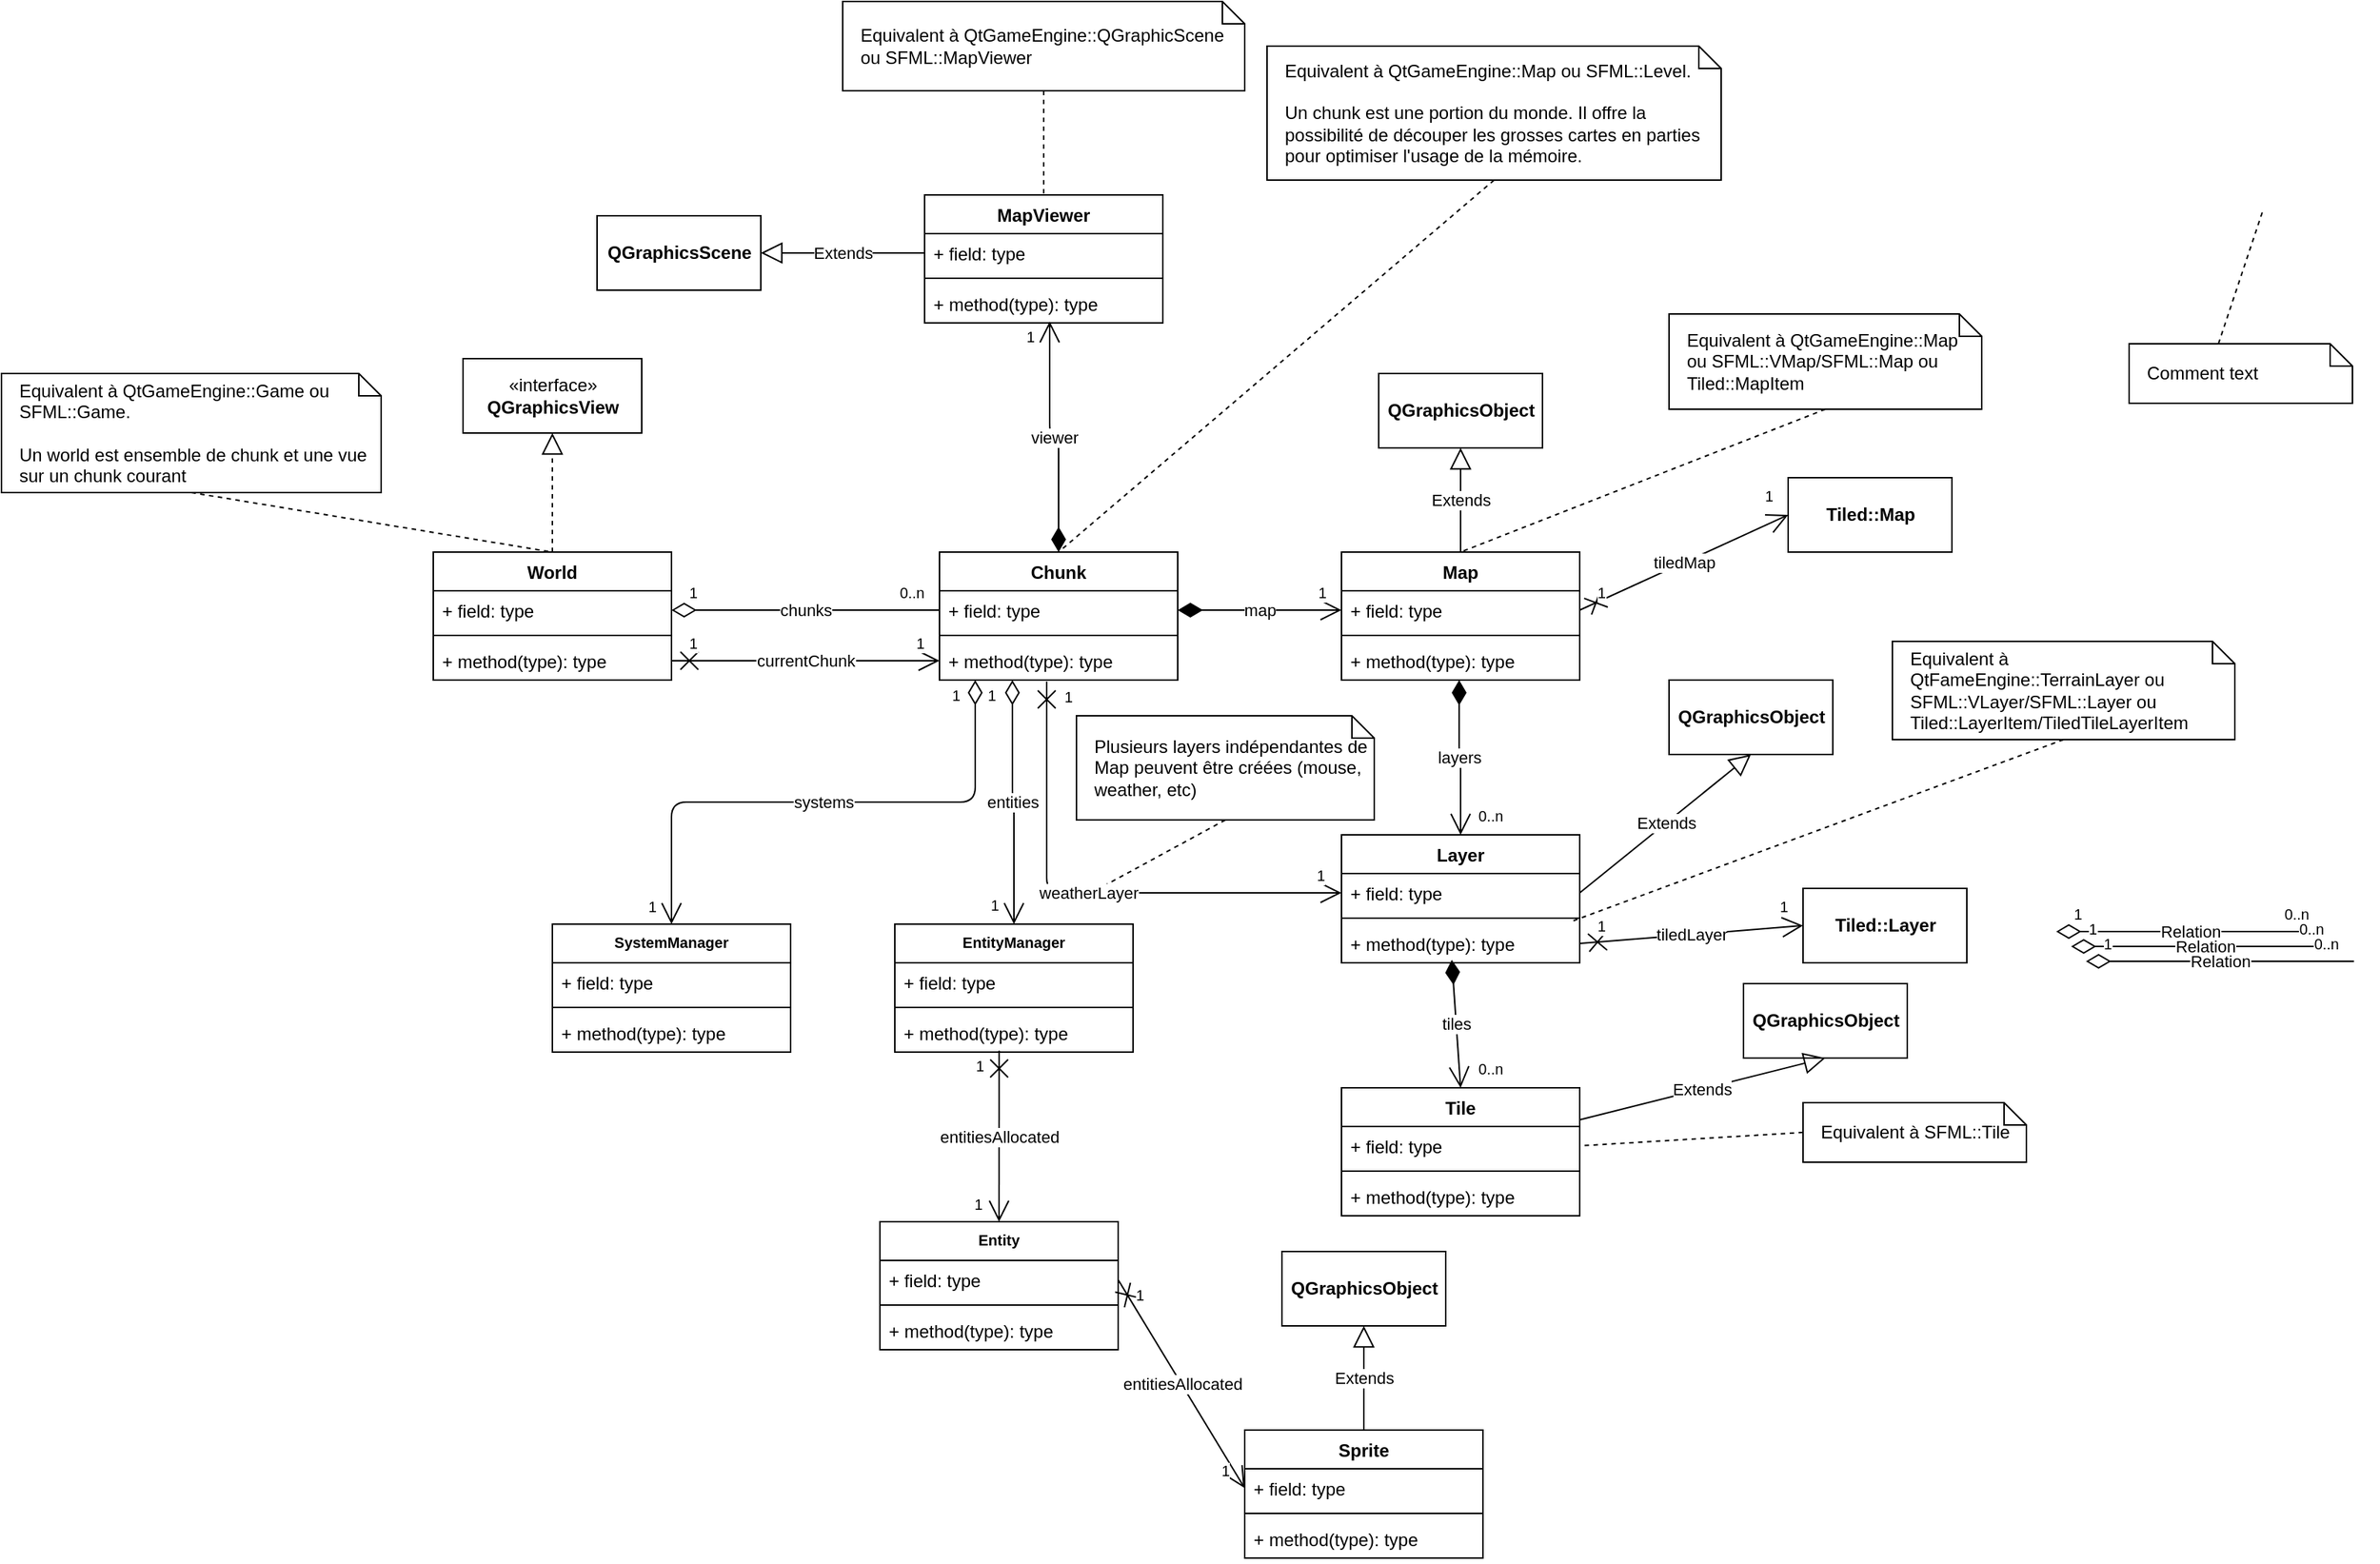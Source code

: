 <mxfile version="13.1.14" type="github">
  <diagram id="xiOiq24JkSzProiSVCCY" name="Page-1">
    <mxGraphModel dx="2591" dy="2415" grid="1" gridSize="10" guides="1" tooltips="1" connect="1" arrows="1" fold="1" page="1" pageScale="1" pageWidth="1169" pageHeight="1654" math="0" shadow="0">
      <root>
        <mxCell id="0" />
        <mxCell id="1" parent="0" />
        <mxCell id="bohhxA9WNWS1U3EAJLv6-5" value="Map" style="swimlane;fontStyle=1;align=center;verticalAlign=top;childLayout=stackLayout;horizontal=1;startSize=26;horizontalStack=0;resizeParent=1;resizeParentMax=0;resizeLast=0;collapsible=1;marginBottom=0;" parent="1" vertex="1">
          <mxGeometry x="640" y="140" width="160" height="86" as="geometry" />
        </mxCell>
        <mxCell id="bohhxA9WNWS1U3EAJLv6-6" value="+ field: type" style="text;strokeColor=none;fillColor=none;align=left;verticalAlign=top;spacingLeft=4;spacingRight=4;overflow=hidden;rotatable=0;points=[[0,0.5],[1,0.5]];portConstraint=eastwest;" parent="bohhxA9WNWS1U3EAJLv6-5" vertex="1">
          <mxGeometry y="26" width="160" height="26" as="geometry" />
        </mxCell>
        <mxCell id="bohhxA9WNWS1U3EAJLv6-7" value="" style="line;strokeWidth=1;fillColor=none;align=left;verticalAlign=middle;spacingTop=-1;spacingLeft=3;spacingRight=3;rotatable=0;labelPosition=right;points=[];portConstraint=eastwest;" parent="bohhxA9WNWS1U3EAJLv6-5" vertex="1">
          <mxGeometry y="52" width="160" height="8" as="geometry" />
        </mxCell>
        <mxCell id="bohhxA9WNWS1U3EAJLv6-8" value="+ method(type): type" style="text;strokeColor=none;fillColor=none;align=left;verticalAlign=top;spacingLeft=4;spacingRight=4;overflow=hidden;rotatable=0;points=[[0,0.5],[1,0.5]];portConstraint=eastwest;" parent="bohhxA9WNWS1U3EAJLv6-5" vertex="1">
          <mxGeometry y="60" width="160" height="26" as="geometry" />
        </mxCell>
        <mxCell id="bohhxA9WNWS1U3EAJLv6-9" value="Layer" style="swimlane;fontStyle=1;align=center;verticalAlign=top;childLayout=stackLayout;horizontal=1;startSize=26;horizontalStack=0;resizeParent=1;resizeParentMax=0;resizeLast=0;collapsible=1;marginBottom=0;" parent="1" vertex="1">
          <mxGeometry x="640" y="330" width="160" height="86" as="geometry" />
        </mxCell>
        <mxCell id="bohhxA9WNWS1U3EAJLv6-10" value="+ field: type" style="text;strokeColor=none;fillColor=none;align=left;verticalAlign=top;spacingLeft=4;spacingRight=4;overflow=hidden;rotatable=0;points=[[0,0.5],[1,0.5]];portConstraint=eastwest;" parent="bohhxA9WNWS1U3EAJLv6-9" vertex="1">
          <mxGeometry y="26" width="160" height="26" as="geometry" />
        </mxCell>
        <mxCell id="bohhxA9WNWS1U3EAJLv6-11" value="" style="line;strokeWidth=1;fillColor=none;align=left;verticalAlign=middle;spacingTop=-1;spacingLeft=3;spacingRight=3;rotatable=0;labelPosition=right;points=[];portConstraint=eastwest;" parent="bohhxA9WNWS1U3EAJLv6-9" vertex="1">
          <mxGeometry y="52" width="160" height="8" as="geometry" />
        </mxCell>
        <mxCell id="bohhxA9WNWS1U3EAJLv6-12" value="+ method(type): type" style="text;strokeColor=none;fillColor=none;align=left;verticalAlign=top;spacingLeft=4;spacingRight=4;overflow=hidden;rotatable=0;points=[[0,0.5],[1,0.5]];portConstraint=eastwest;" parent="bohhxA9WNWS1U3EAJLv6-9" vertex="1">
          <mxGeometry y="60" width="160" height="26" as="geometry" />
        </mxCell>
        <mxCell id="bxOdq--mQ42lOuyjaQym-1" value="Equivalent à QtGameEngine::Game ou SFML::Game.&lt;br&gt;&lt;br&gt;Un world est ensemble de chunk et une vue sur un chunk courant" style="shape=note;size=15;align=left;spacingLeft=10;html=1;whiteSpace=wrap;" vertex="1" parent="1">
          <mxGeometry x="-260" y="20" width="255" height="80" as="geometry" />
        </mxCell>
        <mxCell id="bxOdq--mQ42lOuyjaQym-2" value="" style="edgeStyle=none;endArrow=none;exitX=0.5;exitY=1;dashed=1;html=1;exitDx=0;exitDy=0;exitPerimeter=0;entryX=0.5;entryY=0;entryDx=0;entryDy=0;" edge="1" source="bxOdq--mQ42lOuyjaQym-1" parent="1" target="bohhxA9WNWS1U3EAJLv6-1">
          <mxGeometry x="1" relative="1" as="geometry">
            <mxPoint x="700" y="520" as="targetPoint" />
          </mxGeometry>
        </mxCell>
        <mxCell id="bxOdq--mQ42lOuyjaQym-4" value="Comment text" style="shape=note;size=15;align=left;spacingLeft=10;html=1;whiteSpace=wrap;" vertex="1" parent="1">
          <mxGeometry x="1169" width="150" height="40" as="geometry" />
        </mxCell>
        <mxCell id="bxOdq--mQ42lOuyjaQym-5" value="" style="edgeStyle=none;endArrow=none;exitX=0.4;exitY=0;dashed=1;html=1;" edge="1" parent="1" source="bxOdq--mQ42lOuyjaQym-4">
          <mxGeometry x="1" relative="1" as="geometry">
            <mxPoint x="1259" y="-90" as="targetPoint" />
          </mxGeometry>
        </mxCell>
        <mxCell id="bxOdq--mQ42lOuyjaQym-6" value="Equivalent à QtGameEngine::QGraphicScene ou SFML::MapViewer" style="shape=note;size=15;align=left;spacingLeft=10;html=1;whiteSpace=wrap;" vertex="1" parent="1">
          <mxGeometry x="305" y="-230" width="270" height="60" as="geometry" />
        </mxCell>
        <mxCell id="bxOdq--mQ42lOuyjaQym-7" value="" style="edgeStyle=none;endArrow=none;exitX=0.5;exitY=1;dashed=1;html=1;entryX=0.5;entryY=0;entryDx=0;entryDy=0;exitDx=0;exitDy=0;exitPerimeter=0;" edge="1" parent="1" source="bxOdq--mQ42lOuyjaQym-6" target="bxOdq--mQ42lOuyjaQym-83">
          <mxGeometry x="1" relative="1" as="geometry">
            <mxPoint x="1070" y="30" as="targetPoint" />
          </mxGeometry>
        </mxCell>
        <mxCell id="bxOdq--mQ42lOuyjaQym-8" value="Plusieurs layers indépendantes de Map peuvent être créées (mouse, weather, etc)" style="shape=note;size=15;align=left;spacingLeft=10;html=1;whiteSpace=wrap;" vertex="1" parent="1">
          <mxGeometry x="462" y="250" width="200" height="70" as="geometry" />
        </mxCell>
        <mxCell id="bxOdq--mQ42lOuyjaQym-9" value="" style="edgeStyle=none;endArrow=none;exitX=0.5;exitY=1;dashed=1;html=1;exitDx=0;exitDy=0;exitPerimeter=0;" edge="1" parent="1" source="bxOdq--mQ42lOuyjaQym-8">
          <mxGeometry x="1" relative="1" as="geometry">
            <mxPoint x="470" y="370" as="targetPoint" />
          </mxGeometry>
        </mxCell>
        <mxCell id="bxOdq--mQ42lOuyjaQym-10" value="Equivalent à QtGameEngine::Map ou SFML::Level.&lt;br&gt;&lt;br&gt;Un chunk est une portion du monde. Il offre la possibilité de découper les grosses cartes en parties pour optimiser l&#39;usage de la mémoire." style="shape=note;size=15;align=left;spacingLeft=10;html=1;whiteSpace=wrap;" vertex="1" parent="1">
          <mxGeometry x="590" y="-200" width="305" height="90" as="geometry" />
        </mxCell>
        <mxCell id="bxOdq--mQ42lOuyjaQym-11" value="" style="edgeStyle=none;endArrow=none;exitX=0.5;exitY=1;dashed=1;html=1;exitDx=0;exitDy=0;exitPerimeter=0;entryX=0.5;entryY=0;entryDx=0;entryDy=0;" edge="1" parent="1" source="bxOdq--mQ42lOuyjaQym-10" target="bxOdq--mQ42lOuyjaQym-24">
          <mxGeometry x="1" relative="1" as="geometry">
            <mxPoint x="560" y="-40" as="targetPoint" />
          </mxGeometry>
        </mxCell>
        <mxCell id="bxOdq--mQ42lOuyjaQym-21" value="chunks" style="endArrow=none;html=1;endSize=0;startArrow=diamondThin;startSize=14;startFill=0;endFill=0;exitX=1;exitY=0.5;exitDx=0;exitDy=0;align=center;targetPerimeterSpacing=0;entryX=0;entryY=0.5;entryDx=0;entryDy=0;sourcePerimeterSpacing=0;" edge="1" parent="1" source="bohhxA9WNWS1U3EAJLv6-2" target="bxOdq--mQ42lOuyjaQym-25">
          <mxGeometry relative="1" as="geometry">
            <mxPoint x="1010" y="306" as="sourcePoint" />
            <mxPoint x="300" y="60" as="targetPoint" />
          </mxGeometry>
        </mxCell>
        <mxCell id="bxOdq--mQ42lOuyjaQym-22" value="1" style="resizable=0;align=left;verticalAlign=bottom;labelBackgroundColor=#ffffff;fontSize=10;spacing=0;spacingLeft=12;spacingBottom=6;spacingRight=12;html=1;" connectable="0" vertex="1" parent="bxOdq--mQ42lOuyjaQym-21">
          <mxGeometry x="-1" relative="1" as="geometry" />
        </mxCell>
        <mxCell id="bxOdq--mQ42lOuyjaQym-23" value="0..n" style="resizable=0;html=1;align=right;verticalAlign=bottom;labelBackgroundColor=#ffffff;fontSize=10;spacing=0;spacingLeft=12;spacingRight=12;spacingTop=0;spacingBottom=6;" connectable="0" vertex="1" parent="bxOdq--mQ42lOuyjaQym-21">
          <mxGeometry x="1" relative="1" as="geometry" />
        </mxCell>
        <mxCell id="bohhxA9WNWS1U3EAJLv6-1" value="World" style="swimlane;fontStyle=1;align=center;verticalAlign=top;childLayout=stackLayout;horizontal=1;startSize=26;horizontalStack=0;resizeParent=1;resizeParentMax=0;resizeLast=0;collapsible=1;marginBottom=0;" parent="1" vertex="1">
          <mxGeometry x="30" y="140" width="160" height="86" as="geometry" />
        </mxCell>
        <mxCell id="bohhxA9WNWS1U3EAJLv6-2" value="+ field: type" style="text;strokeColor=none;fillColor=none;align=left;verticalAlign=top;spacingLeft=4;spacingRight=4;overflow=hidden;rotatable=0;points=[[0,0.5],[1,0.5]];portConstraint=eastwest;" parent="bohhxA9WNWS1U3EAJLv6-1" vertex="1">
          <mxGeometry y="26" width="160" height="26" as="geometry" />
        </mxCell>
        <mxCell id="bohhxA9WNWS1U3EAJLv6-3" value="" style="line;strokeWidth=1;fillColor=none;align=left;verticalAlign=middle;spacingTop=-1;spacingLeft=3;spacingRight=3;rotatable=0;labelPosition=right;points=[];portConstraint=eastwest;" parent="bohhxA9WNWS1U3EAJLv6-1" vertex="1">
          <mxGeometry y="52" width="160" height="8" as="geometry" />
        </mxCell>
        <mxCell id="bohhxA9WNWS1U3EAJLv6-4" value="+ method(type): type" style="text;strokeColor=none;fillColor=none;align=left;verticalAlign=top;spacingLeft=4;spacingRight=4;overflow=hidden;rotatable=0;points=[[0,0.5],[1,0.5]];portConstraint=eastwest;" parent="bohhxA9WNWS1U3EAJLv6-1" vertex="1">
          <mxGeometry y="60" width="160" height="26" as="geometry" />
        </mxCell>
        <mxCell id="bxOdq--mQ42lOuyjaQym-24" value="Chunk" style="swimlane;fontStyle=1;align=center;verticalAlign=top;childLayout=stackLayout;horizontal=1;startSize=26;horizontalStack=0;resizeParent=1;resizeParentMax=0;resizeLast=0;collapsible=1;marginBottom=0;" vertex="1" parent="1">
          <mxGeometry x="370" y="140" width="160" height="86" as="geometry" />
        </mxCell>
        <mxCell id="bxOdq--mQ42lOuyjaQym-25" value="+ field: type" style="text;strokeColor=none;fillColor=none;align=left;verticalAlign=top;spacingLeft=4;spacingRight=4;overflow=hidden;rotatable=0;points=[[0,0.5],[1,0.5]];portConstraint=eastwest;" vertex="1" parent="bxOdq--mQ42lOuyjaQym-24">
          <mxGeometry y="26" width="160" height="26" as="geometry" />
        </mxCell>
        <mxCell id="bxOdq--mQ42lOuyjaQym-26" value="" style="line;strokeWidth=1;fillColor=none;align=left;verticalAlign=middle;spacingTop=-1;spacingLeft=3;spacingRight=3;rotatable=0;labelPosition=right;points=[];portConstraint=eastwest;" vertex="1" parent="bxOdq--mQ42lOuyjaQym-24">
          <mxGeometry y="52" width="160" height="8" as="geometry" />
        </mxCell>
        <mxCell id="bxOdq--mQ42lOuyjaQym-27" value="+ method(type): type" style="text;strokeColor=none;fillColor=none;align=left;verticalAlign=top;spacingLeft=4;spacingRight=4;overflow=hidden;rotatable=0;points=[[0,0.5],[1,0.5]];portConstraint=eastwest;" vertex="1" parent="bxOdq--mQ42lOuyjaQym-24">
          <mxGeometry y="60" width="160" height="26" as="geometry" />
        </mxCell>
        <mxCell id="bxOdq--mQ42lOuyjaQym-38" value="viewer" style="endArrow=diamondThin;html=1;endSize=14;startArrow=open;startSize=12;startFill=0;edgeStyle=orthogonalEdgeStyle;endFill=1;align=center;targetPerimeterSpacing=0;entryX=0.5;entryY=0;entryDx=0;entryDy=0;sourcePerimeterSpacing=0;exitX=0.525;exitY=0.962;exitDx=0;exitDy=0;exitPerimeter=0;" edge="1" parent="1" source="bxOdq--mQ42lOuyjaQym-86" target="bxOdq--mQ42lOuyjaQym-24">
          <mxGeometry relative="1" as="geometry">
            <mxPoint x="300" y="80" as="sourcePoint" />
            <mxPoint x="360" y="100" as="targetPoint" />
          </mxGeometry>
        </mxCell>
        <mxCell id="bxOdq--mQ42lOuyjaQym-39" value="1" style="resizable=0;align=right;verticalAlign=top;labelBackgroundColor=#ffffff;fontSize=10;spacing=0;spacingLeft=12;spacingBottom=6;spacingRight=12;html=1;" connectable="0" vertex="1" parent="bxOdq--mQ42lOuyjaQym-38">
          <mxGeometry x="-1" relative="1" as="geometry" />
        </mxCell>
        <mxCell id="bxOdq--mQ42lOuyjaQym-41" value="weatherLayer" style="endArrow=open;html=1;endSize=12;startArrow=cross;startSize=10;startFill=0;edgeStyle=orthogonalEdgeStyle;endFill=0;exitX=0.45;exitY=1.038;exitDx=0;exitDy=0;align=center;targetPerimeterSpacing=0;sourcePerimeterSpacing=0;exitPerimeter=0;entryX=0;entryY=0.5;entryDx=0;entryDy=0;" edge="1" parent="1" source="bxOdq--mQ42lOuyjaQym-27" target="bohhxA9WNWS1U3EAJLv6-10">
          <mxGeometry relative="1" as="geometry">
            <mxPoint x="600" y="510" as="sourcePoint" />
            <mxPoint x="560" y="400" as="targetPoint" />
          </mxGeometry>
        </mxCell>
        <mxCell id="bxOdq--mQ42lOuyjaQym-42" value="1" style="resizable=0;align=left;verticalAlign=top;labelBackgroundColor=#ffffff;fontSize=10;spacing=0;spacingLeft=12;spacingBottom=6;spacingRight=12;html=1;" connectable="0" vertex="1" parent="bxOdq--mQ42lOuyjaQym-41">
          <mxGeometry x="-1" relative="1" as="geometry" />
        </mxCell>
        <mxCell id="bxOdq--mQ42lOuyjaQym-43" value="1" style="resizable=0;html=1;align=right;verticalAlign=bottom;labelBackgroundColor=#ffffff;fontSize=10;spacing=0;spacingLeft=12;spacingRight=12;spacingTop=0;spacingBottom=6;" connectable="0" vertex="1" parent="bxOdq--mQ42lOuyjaQym-41">
          <mxGeometry x="1" relative="1" as="geometry" />
        </mxCell>
        <mxCell id="bxOdq--mQ42lOuyjaQym-44" value="layers" style="endArrow=open;html=1;endSize=12;startArrow=diamondThin;startSize=14;startFill=1;edgeStyle=orthogonalEdgeStyle;endFill=0;exitX=0.494;exitY=1;exitDx=0;exitDy=0;align=center;targetPerimeterSpacing=0;sourcePerimeterSpacing=0;exitPerimeter=0;entryX=0.5;entryY=0;entryDx=0;entryDy=0;" edge="1" parent="1" source="bohhxA9WNWS1U3EAJLv6-8" target="bohhxA9WNWS1U3EAJLv6-9">
          <mxGeometry relative="1" as="geometry">
            <mxPoint x="920" y="432.5" as="sourcePoint" />
            <mxPoint x="760" y="290" as="targetPoint" />
          </mxGeometry>
        </mxCell>
        <mxCell id="bxOdq--mQ42lOuyjaQym-46" value="0..n" style="resizable=0;html=1;align=left;verticalAlign=bottom;labelBackgroundColor=#ffffff;fontSize=10;spacing=0;spacingLeft=12;spacingRight=12;spacingTop=0;spacingBottom=6;" connectable="0" vertex="1" parent="bxOdq--mQ42lOuyjaQym-44">
          <mxGeometry x="1" relative="1" as="geometry" />
        </mxCell>
        <mxCell id="bxOdq--mQ42lOuyjaQym-47" value="Relation" style="endArrow=none;html=1;endSize=0;startArrow=diamondThin;startSize=14;startFill=0;endFill=0;exitX=1;exitY=0.5;exitDx=0;exitDy=0;align=center;targetPerimeterSpacing=0;entryX=0;entryY=0.5;entryDx=0;entryDy=0;sourcePerimeterSpacing=0;" edge="1" parent="1">
          <mxGeometry relative="1" as="geometry">
            <mxPoint x="1120" y="395" as="sourcePoint" />
            <mxPoint x="1300" y="395" as="targetPoint" />
          </mxGeometry>
        </mxCell>
        <mxCell id="bxOdq--mQ42lOuyjaQym-48" value="1" style="resizable=0;align=left;verticalAlign=bottom;labelBackgroundColor=#ffffff;fontSize=10;spacing=0;spacingLeft=12;spacingBottom=6;spacingRight=12;html=1;" connectable="0" vertex="1" parent="bxOdq--mQ42lOuyjaQym-47">
          <mxGeometry x="-1" relative="1" as="geometry" />
        </mxCell>
        <mxCell id="bxOdq--mQ42lOuyjaQym-49" value="0..n" style="resizable=0;html=1;align=right;verticalAlign=bottom;labelBackgroundColor=#ffffff;fontSize=10;spacing=0;spacingLeft=12;spacingRight=12;spacingTop=0;spacingBottom=6;" connectable="0" vertex="1" parent="bxOdq--mQ42lOuyjaQym-47">
          <mxGeometry x="1" relative="1" as="geometry" />
        </mxCell>
        <mxCell id="bxOdq--mQ42lOuyjaQym-50" value="map" style="endArrow=open;html=1;endSize=12;startArrow=diamondThin;startSize=14;startFill=1;endFill=0;exitX=1;exitY=0.5;exitDx=0;exitDy=0;align=center;targetPerimeterSpacing=0;sourcePerimeterSpacing=0;entryX=0;entryY=0.5;entryDx=0;entryDy=0;" edge="1" parent="1" source="bxOdq--mQ42lOuyjaQym-25" target="bohhxA9WNWS1U3EAJLv6-6">
          <mxGeometry relative="1" as="geometry">
            <mxPoint x="965" y="420" as="sourcePoint" />
            <mxPoint x="600" y="150" as="targetPoint" />
          </mxGeometry>
        </mxCell>
        <mxCell id="bxOdq--mQ42lOuyjaQym-52" value="1" style="resizable=0;html=1;align=right;verticalAlign=bottom;labelBackgroundColor=#ffffff;fontSize=10;spacing=0;spacingLeft=12;spacingRight=12;spacingTop=0;spacingBottom=6;" connectable="0" vertex="1" parent="bxOdq--mQ42lOuyjaQym-50">
          <mxGeometry x="1" relative="1" as="geometry" />
        </mxCell>
        <mxCell id="bxOdq--mQ42lOuyjaQym-53" value="currentChunk" style="endArrow=open;html=1;endSize=12;startArrow=cross;startSize=10;startFill=0;endFill=0;exitX=1;exitY=0.5;exitDx=0;exitDy=0;align=center;targetPerimeterSpacing=0;entryX=0;entryY=0.5;entryDx=0;entryDy=0;sourcePerimeterSpacing=0;" edge="1" parent="1" source="bohhxA9WNWS1U3EAJLv6-4" target="bxOdq--mQ42lOuyjaQym-27">
          <mxGeometry relative="1" as="geometry">
            <mxPoint x="200" y="270" as="sourcePoint" />
            <mxPoint x="380" y="270" as="targetPoint" />
          </mxGeometry>
        </mxCell>
        <mxCell id="bxOdq--mQ42lOuyjaQym-54" value="1" style="resizable=0;align=left;verticalAlign=bottom;labelBackgroundColor=#ffffff;fontSize=10;spacing=0;spacingLeft=12;spacingBottom=6;spacingRight=12;html=1;" connectable="0" vertex="1" parent="bxOdq--mQ42lOuyjaQym-53">
          <mxGeometry x="-1" relative="1" as="geometry" />
        </mxCell>
        <mxCell id="bxOdq--mQ42lOuyjaQym-55" value="1" style="resizable=0;html=1;align=right;verticalAlign=bottom;labelBackgroundColor=#ffffff;fontSize=10;spacing=0;spacingLeft=12;spacingRight=12;spacingTop=0;spacingBottom=6;" connectable="0" vertex="1" parent="bxOdq--mQ42lOuyjaQym-53">
          <mxGeometry x="1" relative="1" as="geometry" />
        </mxCell>
        <mxCell id="bxOdq--mQ42lOuyjaQym-61" value="«interface»&lt;br&gt;&lt;b&gt;QGraphicsView&lt;/b&gt;" style="html=1;align=center;" vertex="1" parent="1">
          <mxGeometry x="50" y="10" width="120" height="50" as="geometry" />
        </mxCell>
        <mxCell id="bxOdq--mQ42lOuyjaQym-62" value="" style="endArrow=block;dashed=1;endFill=0;endSize=12;html=1;align=center;entryX=0.5;entryY=1;entryDx=0;entryDy=0;exitX=0.5;exitY=0;exitDx=0;exitDy=0;startSize=0;" edge="1" parent="1" source="bohhxA9WNWS1U3EAJLv6-1" target="bxOdq--mQ42lOuyjaQym-61">
          <mxGeometry width="160" relative="1" as="geometry">
            <mxPoint x="-120" y="280" as="sourcePoint" />
            <mxPoint x="40" y="280" as="targetPoint" />
          </mxGeometry>
        </mxCell>
        <mxCell id="bxOdq--mQ42lOuyjaQym-64" value="&lt;b&gt;QGraphicsScene&lt;/b&gt;" style="html=1;align=center;" vertex="1" parent="1">
          <mxGeometry x="140" y="-86" width="110" height="50" as="geometry" />
        </mxCell>
        <mxCell id="bxOdq--mQ42lOuyjaQym-69" value="entities" style="endArrow=open;html=1;endSize=12;startArrow=diamondThin;startSize=14;startFill=0;endFill=0;exitX=0.306;exitY=1;exitDx=0;exitDy=0;align=center;targetPerimeterSpacing=0;entryX=0.5;entryY=0;entryDx=0;entryDy=0;sourcePerimeterSpacing=0;exitPerimeter=0;edgeStyle=orthogonalEdgeStyle;" edge="1" parent="1" source="bxOdq--mQ42lOuyjaQym-27" target="bohhxA9WNWS1U3EAJLv6-45">
          <mxGeometry relative="1" as="geometry">
            <mxPoint x="980" y="358" as="sourcePoint" />
            <mxPoint x="1160" y="358" as="targetPoint" />
          </mxGeometry>
        </mxCell>
        <mxCell id="bxOdq--mQ42lOuyjaQym-70" value="1" style="resizable=0;align=right;verticalAlign=top;labelBackgroundColor=#ffffff;fontSize=10;spacing=0;spacingLeft=12;spacingBottom=6;spacingRight=12;html=1;" connectable="0" vertex="1" parent="bxOdq--mQ42lOuyjaQym-69">
          <mxGeometry x="-1" relative="1" as="geometry" />
        </mxCell>
        <mxCell id="bxOdq--mQ42lOuyjaQym-71" value="1" style="resizable=0;html=1;align=right;verticalAlign=bottom;labelBackgroundColor=#ffffff;fontSize=10;spacing=0;spacingLeft=12;spacingRight=12;spacingTop=0;spacingBottom=6;" connectable="0" vertex="1" parent="bxOdq--mQ42lOuyjaQym-69">
          <mxGeometry x="1" relative="1" as="geometry" />
        </mxCell>
        <mxCell id="bohhxA9WNWS1U3EAJLv6-45" value="EntityManager" style="swimlane;fontStyle=1;align=center;verticalAlign=top;childLayout=stackLayout;horizontal=1;startSize=26;horizontalStack=0;resizeParent=1;resizeParentMax=0;resizeLast=0;collapsible=1;marginBottom=0;fontSize=10;" parent="1" vertex="1">
          <mxGeometry x="340" y="390" width="160" height="86" as="geometry" />
        </mxCell>
        <mxCell id="bohhxA9WNWS1U3EAJLv6-46" value="+ field: type" style="text;strokeColor=none;fillColor=none;align=left;verticalAlign=top;spacingLeft=4;spacingRight=4;overflow=hidden;rotatable=0;points=[[0,0.5],[1,0.5]];portConstraint=eastwest;" parent="bohhxA9WNWS1U3EAJLv6-45" vertex="1">
          <mxGeometry y="26" width="160" height="26" as="geometry" />
        </mxCell>
        <mxCell id="bohhxA9WNWS1U3EAJLv6-47" value="" style="line;strokeWidth=1;fillColor=none;align=left;verticalAlign=middle;spacingTop=-1;spacingLeft=3;spacingRight=3;rotatable=0;labelPosition=right;points=[];portConstraint=eastwest;" parent="bohhxA9WNWS1U3EAJLv6-45" vertex="1">
          <mxGeometry y="52" width="160" height="8" as="geometry" />
        </mxCell>
        <mxCell id="bohhxA9WNWS1U3EAJLv6-48" value="+ method(type): type" style="text;strokeColor=none;fillColor=none;align=left;verticalAlign=top;spacingLeft=4;spacingRight=4;overflow=hidden;rotatable=0;points=[[0,0.5],[1,0.5]];portConstraint=eastwest;" parent="bohhxA9WNWS1U3EAJLv6-45" vertex="1">
          <mxGeometry y="60" width="160" height="26" as="geometry" />
        </mxCell>
        <mxCell id="bxOdq--mQ42lOuyjaQym-72" value="entitiesAllocated" style="endArrow=open;html=1;endSize=12;startArrow=cross;startSize=10;startFill=0;endFill=0;align=center;targetPerimeterSpacing=0;entryX=0.5;entryY=0;entryDx=0;entryDy=0;sourcePerimeterSpacing=0;exitX=0.438;exitY=0.962;exitDx=0;exitDy=0;exitPerimeter=0;" edge="1" parent="1" source="bohhxA9WNWS1U3EAJLv6-48" target="bohhxA9WNWS1U3EAJLv6-41">
          <mxGeometry relative="1" as="geometry">
            <mxPoint x="200" y="350" as="sourcePoint" />
            <mxPoint x="75.04" y="565" as="targetPoint" />
          </mxGeometry>
        </mxCell>
        <mxCell id="bxOdq--mQ42lOuyjaQym-73" value="1" style="resizable=0;align=right;verticalAlign=top;labelBackgroundColor=#ffffff;fontSize=10;spacing=0;spacingLeft=12;spacingBottom=6;spacingRight=12;html=1;" connectable="0" vertex="1" parent="bxOdq--mQ42lOuyjaQym-72">
          <mxGeometry x="-1" relative="1" as="geometry" />
        </mxCell>
        <mxCell id="bxOdq--mQ42lOuyjaQym-74" value="1" style="resizable=0;html=1;align=right;verticalAlign=bottom;labelBackgroundColor=#ffffff;fontSize=10;spacing=0;spacingLeft=12;spacingRight=12;spacingTop=0;spacingBottom=6;" connectable="0" vertex="1" parent="bxOdq--mQ42lOuyjaQym-72">
          <mxGeometry x="1" relative="1" as="geometry" />
        </mxCell>
        <mxCell id="bohhxA9WNWS1U3EAJLv6-41" value="Entity" style="swimlane;fontStyle=1;align=center;verticalAlign=top;childLayout=stackLayout;horizontal=1;startSize=26;horizontalStack=0;resizeParent=1;resizeParentMax=0;resizeLast=0;collapsible=1;marginBottom=0;fontSize=10;" parent="1" vertex="1">
          <mxGeometry x="330" y="590" width="160" height="86" as="geometry" />
        </mxCell>
        <mxCell id="bohhxA9WNWS1U3EAJLv6-42" value="+ field: type" style="text;strokeColor=none;fillColor=none;align=left;verticalAlign=top;spacingLeft=4;spacingRight=4;overflow=hidden;rotatable=0;points=[[0,0.5],[1,0.5]];portConstraint=eastwest;" parent="bohhxA9WNWS1U3EAJLv6-41" vertex="1">
          <mxGeometry y="26" width="160" height="26" as="geometry" />
        </mxCell>
        <mxCell id="bohhxA9WNWS1U3EAJLv6-43" value="" style="line;strokeWidth=1;fillColor=none;align=left;verticalAlign=middle;spacingTop=-1;spacingLeft=3;spacingRight=3;rotatable=0;labelPosition=right;points=[];portConstraint=eastwest;" parent="bohhxA9WNWS1U3EAJLv6-41" vertex="1">
          <mxGeometry y="52" width="160" height="8" as="geometry" />
        </mxCell>
        <mxCell id="bohhxA9WNWS1U3EAJLv6-44" value="+ method(type): type" style="text;strokeColor=none;fillColor=none;align=left;verticalAlign=top;spacingLeft=4;spacingRight=4;overflow=hidden;rotatable=0;points=[[0,0.5],[1,0.5]];portConstraint=eastwest;" parent="bohhxA9WNWS1U3EAJLv6-41" vertex="1">
          <mxGeometry y="60" width="160" height="26" as="geometry" />
        </mxCell>
        <mxCell id="bxOdq--mQ42lOuyjaQym-75" value="SystemManager" style="swimlane;fontStyle=1;align=center;verticalAlign=top;childLayout=stackLayout;horizontal=1;startSize=26;horizontalStack=0;resizeParent=1;resizeParentMax=0;resizeLast=0;collapsible=1;marginBottom=0;fontSize=10;" vertex="1" parent="1">
          <mxGeometry x="110" y="390" width="160" height="86" as="geometry" />
        </mxCell>
        <mxCell id="bxOdq--mQ42lOuyjaQym-76" value="+ field: type" style="text;strokeColor=none;fillColor=none;align=left;verticalAlign=top;spacingLeft=4;spacingRight=4;overflow=hidden;rotatable=0;points=[[0,0.5],[1,0.5]];portConstraint=eastwest;" vertex="1" parent="bxOdq--mQ42lOuyjaQym-75">
          <mxGeometry y="26" width="160" height="26" as="geometry" />
        </mxCell>
        <mxCell id="bxOdq--mQ42lOuyjaQym-77" value="" style="line;strokeWidth=1;fillColor=none;align=left;verticalAlign=middle;spacingTop=-1;spacingLeft=3;spacingRight=3;rotatable=0;labelPosition=right;points=[];portConstraint=eastwest;" vertex="1" parent="bxOdq--mQ42lOuyjaQym-75">
          <mxGeometry y="52" width="160" height="8" as="geometry" />
        </mxCell>
        <mxCell id="bxOdq--mQ42lOuyjaQym-78" value="+ method(type): type" style="text;strokeColor=none;fillColor=none;align=left;verticalAlign=top;spacingLeft=4;spacingRight=4;overflow=hidden;rotatable=0;points=[[0,0.5],[1,0.5]];portConstraint=eastwest;" vertex="1" parent="bxOdq--mQ42lOuyjaQym-75">
          <mxGeometry y="60" width="160" height="26" as="geometry" />
        </mxCell>
        <mxCell id="bxOdq--mQ42lOuyjaQym-79" value="systems" style="endArrow=open;html=1;endSize=12;startArrow=diamondThin;startSize=14;startFill=0;edgeStyle=orthogonalEdgeStyle;endFill=0;align=center;targetPerimeterSpacing=0;entryX=0.5;entryY=0;entryDx=0;entryDy=0;sourcePerimeterSpacing=0;exitX=0.15;exitY=1;exitDx=0;exitDy=0;exitPerimeter=0;" edge="1" parent="1" source="bxOdq--mQ42lOuyjaQym-27" target="bxOdq--mQ42lOuyjaQym-75">
          <mxGeometry relative="1" as="geometry">
            <mxPoint x="350" y="270" as="sourcePoint" />
            <mxPoint x="301.04" y="444" as="targetPoint" />
          </mxGeometry>
        </mxCell>
        <mxCell id="bxOdq--mQ42lOuyjaQym-80" value="1" style="resizable=0;align=right;verticalAlign=top;labelBackgroundColor=#ffffff;fontSize=10;spacing=0;spacingLeft=12;spacingBottom=6;spacingRight=12;html=1;" connectable="0" vertex="1" parent="bxOdq--mQ42lOuyjaQym-79">
          <mxGeometry x="-1" relative="1" as="geometry" />
        </mxCell>
        <mxCell id="bxOdq--mQ42lOuyjaQym-81" value="1" style="resizable=0;html=1;align=right;verticalAlign=bottom;labelBackgroundColor=#ffffff;fontSize=10;spacing=0;spacingLeft=12;spacingRight=12;spacingTop=0;spacingBottom=6;" connectable="0" vertex="1" parent="bxOdq--mQ42lOuyjaQym-79">
          <mxGeometry x="1" relative="1" as="geometry" />
        </mxCell>
        <mxCell id="bxOdq--mQ42lOuyjaQym-87" value="Extends" style="endArrow=block;endSize=12;endFill=0;html=1;align=center;exitX=0;exitY=0.5;exitDx=0;exitDy=0;entryX=1;entryY=0.5;entryDx=0;entryDy=0;startSize=0;" edge="1" parent="1" source="bxOdq--mQ42lOuyjaQym-84" target="bxOdq--mQ42lOuyjaQym-64">
          <mxGeometry width="160" relative="1" as="geometry">
            <mxPoint x="200" y="20" as="sourcePoint" />
            <mxPoint x="360" y="20" as="targetPoint" />
          </mxGeometry>
        </mxCell>
        <mxCell id="bxOdq--mQ42lOuyjaQym-97" value="Relation" style="endArrow=none;html=1;endSize=0;startArrow=diamondThin;startSize=14;startFill=0;endFill=0;exitX=1;exitY=0.5;exitDx=0;exitDy=0;align=center;targetPerimeterSpacing=0;entryX=0;entryY=0.5;entryDx=0;entryDy=0;sourcePerimeterSpacing=0;" edge="1" parent="1">
          <mxGeometry relative="1" as="geometry">
            <mxPoint x="1130" y="405" as="sourcePoint" />
            <mxPoint x="1310" y="405" as="targetPoint" />
          </mxGeometry>
        </mxCell>
        <mxCell id="bxOdq--mQ42lOuyjaQym-98" value="1" style="resizable=0;align=left;verticalAlign=bottom;labelBackgroundColor=#ffffff;fontSize=10;spacing=0;spacingLeft=12;spacingBottom=6;spacingRight=12;html=1;" connectable="0" vertex="1" parent="bxOdq--mQ42lOuyjaQym-97">
          <mxGeometry x="-1" relative="1" as="geometry" />
        </mxCell>
        <mxCell id="bxOdq--mQ42lOuyjaQym-99" value="0..n" style="resizable=0;html=1;align=right;verticalAlign=bottom;labelBackgroundColor=#ffffff;fontSize=10;spacing=0;spacingLeft=12;spacingRight=12;spacingTop=0;spacingBottom=6;" connectable="0" vertex="1" parent="bxOdq--mQ42lOuyjaQym-97">
          <mxGeometry x="1" relative="1" as="geometry" />
        </mxCell>
        <mxCell id="bxOdq--mQ42lOuyjaQym-100" value="Relation" style="endArrow=none;html=1;endSize=0;startArrow=diamondThin;startSize=14;startFill=0;endFill=0;exitX=1;exitY=0.5;exitDx=0;exitDy=0;align=center;targetPerimeterSpacing=0;entryX=0;entryY=0.5;entryDx=0;entryDy=0;sourcePerimeterSpacing=0;" edge="1" parent="1">
          <mxGeometry relative="1" as="geometry">
            <mxPoint x="1140" y="415" as="sourcePoint" />
            <mxPoint x="1320" y="415" as="targetPoint" />
          </mxGeometry>
        </mxCell>
        <mxCell id="bxOdq--mQ42lOuyjaQym-101" value="1" style="resizable=0;align=left;verticalAlign=bottom;labelBackgroundColor=#ffffff;fontSize=10;spacing=0;spacingLeft=12;spacingBottom=6;spacingRight=12;html=1;" connectable="0" vertex="1" parent="bxOdq--mQ42lOuyjaQym-100">
          <mxGeometry x="-1" relative="1" as="geometry" />
        </mxCell>
        <mxCell id="bxOdq--mQ42lOuyjaQym-102" value="0..n" style="resizable=0;html=1;align=right;verticalAlign=bottom;labelBackgroundColor=#ffffff;fontSize=10;spacing=0;spacingLeft=12;spacingRight=12;spacingTop=0;spacingBottom=6;" connectable="0" vertex="1" parent="bxOdq--mQ42lOuyjaQym-100">
          <mxGeometry x="1" relative="1" as="geometry" />
        </mxCell>
        <mxCell id="bxOdq--mQ42lOuyjaQym-83" value="MapViewer" style="swimlane;fontStyle=1;align=center;verticalAlign=top;childLayout=stackLayout;horizontal=1;startSize=26;horizontalStack=0;resizeParent=1;resizeParentMax=0;resizeLast=0;collapsible=1;marginBottom=0;" vertex="1" parent="1">
          <mxGeometry x="360" y="-100" width="160" height="86" as="geometry" />
        </mxCell>
        <mxCell id="bxOdq--mQ42lOuyjaQym-84" value="+ field: type" style="text;strokeColor=none;fillColor=none;align=left;verticalAlign=top;spacingLeft=4;spacingRight=4;overflow=hidden;rotatable=0;points=[[0,0.5],[1,0.5]];portConstraint=eastwest;" vertex="1" parent="bxOdq--mQ42lOuyjaQym-83">
          <mxGeometry y="26" width="160" height="26" as="geometry" />
        </mxCell>
        <mxCell id="bxOdq--mQ42lOuyjaQym-85" value="" style="line;strokeWidth=1;fillColor=none;align=left;verticalAlign=middle;spacingTop=-1;spacingLeft=3;spacingRight=3;rotatable=0;labelPosition=right;points=[];portConstraint=eastwest;" vertex="1" parent="bxOdq--mQ42lOuyjaQym-83">
          <mxGeometry y="52" width="160" height="8" as="geometry" />
        </mxCell>
        <mxCell id="bxOdq--mQ42lOuyjaQym-86" value="+ method(type): type" style="text;strokeColor=none;fillColor=none;align=left;verticalAlign=top;spacingLeft=4;spacingRight=4;overflow=hidden;rotatable=0;points=[[0,0.5],[1,0.5]];portConstraint=eastwest;" vertex="1" parent="bxOdq--mQ42lOuyjaQym-83">
          <mxGeometry y="60" width="160" height="26" as="geometry" />
        </mxCell>
        <mxCell id="bxOdq--mQ42lOuyjaQym-112" value="Equivalent à SFML::Tile" style="shape=note;size=15;align=left;spacingLeft=10;html=1;whiteSpace=wrap;" vertex="1" parent="1">
          <mxGeometry x="950" y="510" width="150" height="40" as="geometry" />
        </mxCell>
        <mxCell id="bxOdq--mQ42lOuyjaQym-113" value="" style="edgeStyle=none;endArrow=none;exitX=0;exitY=0.5;dashed=1;html=1;entryX=1;entryY=0.5;entryDx=0;entryDy=0;exitDx=0;exitDy=0;exitPerimeter=0;" edge="1" parent="1" source="bxOdq--mQ42lOuyjaQym-112" target="bxOdq--mQ42lOuyjaQym-131">
          <mxGeometry x="1" relative="1" as="geometry">
            <mxPoint x="1030" y="390" as="targetPoint" />
          </mxGeometry>
        </mxCell>
        <mxCell id="bxOdq--mQ42lOuyjaQym-114" value="Equivalent à QtFameEngine::TerrainLayer ou SFML::VLayer/SFML::Layer ou Tiled::LayerItem/TiledTileLayerItem" style="shape=note;size=15;align=left;spacingLeft=10;html=1;whiteSpace=wrap;" vertex="1" parent="1">
          <mxGeometry x="1010" y="200" width="230" height="66" as="geometry" />
        </mxCell>
        <mxCell id="bxOdq--mQ42lOuyjaQym-115" value="" style="edgeStyle=none;endArrow=none;exitX=0.5;exitY=1;dashed=1;html=1;entryX=0.969;entryY=1.231;entryDx=0;entryDy=0;entryPerimeter=0;exitDx=0;exitDy=0;exitPerimeter=0;" edge="1" parent="1" source="bxOdq--mQ42lOuyjaQym-114" target="bohhxA9WNWS1U3EAJLv6-10">
          <mxGeometry x="1" relative="1" as="geometry">
            <mxPoint x="1080" y="40" as="targetPoint" />
          </mxGeometry>
        </mxCell>
        <mxCell id="bxOdq--mQ42lOuyjaQym-116" value="Equivalent à QtGameEngine::Map ou SFML::VMap/SFML::Map ou Tiled::MapItem" style="shape=note;size=15;align=left;spacingLeft=10;html=1;whiteSpace=wrap;" vertex="1" parent="1">
          <mxGeometry x="860" y="-20" width="210" height="64" as="geometry" />
        </mxCell>
        <mxCell id="bxOdq--mQ42lOuyjaQym-117" value="" style="edgeStyle=none;endArrow=none;exitX=0.5;exitY=1;dashed=1;html=1;exitDx=0;exitDy=0;exitPerimeter=0;entryX=0.5;entryY=0;entryDx=0;entryDy=0;" edge="1" parent="1" source="bxOdq--mQ42lOuyjaQym-116" target="bohhxA9WNWS1U3EAJLv6-5">
          <mxGeometry x="1" relative="1" as="geometry">
            <mxPoint x="960" y="-86" as="targetPoint" />
          </mxGeometry>
        </mxCell>
        <mxCell id="bxOdq--mQ42lOuyjaQym-118" value="&lt;b&gt;QGraphicsObject&lt;/b&gt;" style="html=1;align=center;" vertex="1" parent="1">
          <mxGeometry x="665" y="20" width="110" height="50" as="geometry" />
        </mxCell>
        <mxCell id="bxOdq--mQ42lOuyjaQym-119" value="Extends" style="endArrow=block;endSize=12;endFill=0;html=1;align=center;exitX=0.5;exitY=0;exitDx=0;exitDy=0;entryX=0.5;entryY=1;entryDx=0;entryDy=0;startSize=0;" edge="1" parent="1" source="bohhxA9WNWS1U3EAJLv6-5" target="bxOdq--mQ42lOuyjaQym-118">
          <mxGeometry width="160" relative="1" as="geometry">
            <mxPoint x="750" y="90" as="sourcePoint" />
            <mxPoint x="640" y="90" as="targetPoint" />
          </mxGeometry>
        </mxCell>
        <mxCell id="bxOdq--mQ42lOuyjaQym-120" value="&lt;b&gt;QGraphicsObject&lt;/b&gt;" style="html=1;align=center;" vertex="1" parent="1">
          <mxGeometry x="860" y="226" width="110" height="50" as="geometry" />
        </mxCell>
        <mxCell id="bxOdq--mQ42lOuyjaQym-121" value="Extends" style="endArrow=block;endSize=12;endFill=0;html=1;align=center;exitX=1;exitY=0.5;exitDx=0;exitDy=0;entryX=0.5;entryY=1;entryDx=0;entryDy=0;startSize=0;" edge="1" parent="1" source="bohhxA9WNWS1U3EAJLv6-10" target="bxOdq--mQ42lOuyjaQym-120">
          <mxGeometry width="160" relative="1" as="geometry">
            <mxPoint x="910" y="420" as="sourcePoint" />
            <mxPoint x="910" y="350" as="targetPoint" />
          </mxGeometry>
        </mxCell>
        <mxCell id="bxOdq--mQ42lOuyjaQym-122" value="&lt;b&gt;Tiled::Map&lt;/b&gt;" style="html=1;align=center;" vertex="1" parent="1">
          <mxGeometry x="940" y="90" width="110" height="50" as="geometry" />
        </mxCell>
        <mxCell id="bxOdq--mQ42lOuyjaQym-123" value="tiledMap" style="endArrow=open;html=1;endSize=12;startArrow=cross;startSize=10;startFill=0;endFill=0;exitX=1;exitY=0.5;exitDx=0;exitDy=0;align=center;targetPerimeterSpacing=0;entryX=0;entryY=0.5;entryDx=0;entryDy=0;sourcePerimeterSpacing=0;" edge="1" parent="1" source="bohhxA9WNWS1U3EAJLv6-6" target="bxOdq--mQ42lOuyjaQym-122">
          <mxGeometry relative="1" as="geometry">
            <mxPoint x="1100" y="140" as="sourcePoint" />
            <mxPoint x="1280" y="140" as="targetPoint" />
          </mxGeometry>
        </mxCell>
        <mxCell id="bxOdq--mQ42lOuyjaQym-124" value="1" style="resizable=0;align=left;verticalAlign=bottom;labelBackgroundColor=#ffffff;fontSize=10;spacing=0;spacingLeft=12;spacingBottom=6;spacingRight=12;html=1;" connectable="0" vertex="1" parent="bxOdq--mQ42lOuyjaQym-123">
          <mxGeometry x="-1" relative="1" as="geometry" />
        </mxCell>
        <mxCell id="bxOdq--mQ42lOuyjaQym-125" value="1" style="resizable=0;html=1;align=right;verticalAlign=bottom;labelBackgroundColor=#ffffff;fontSize=10;spacing=0;spacingLeft=12;spacingRight=12;spacingTop=0;spacingBottom=6;" connectable="0" vertex="1" parent="bxOdq--mQ42lOuyjaQym-123">
          <mxGeometry x="1" relative="1" as="geometry" />
        </mxCell>
        <mxCell id="bxOdq--mQ42lOuyjaQym-126" value="&lt;b&gt;Tiled::Layer&lt;/b&gt;" style="html=1;align=center;" vertex="1" parent="1">
          <mxGeometry x="950" y="366" width="110" height="50" as="geometry" />
        </mxCell>
        <mxCell id="bxOdq--mQ42lOuyjaQym-127" value="tiledLayer" style="endArrow=open;html=1;endSize=12;startArrow=cross;startSize=10;startFill=0;endFill=0;exitX=1;exitY=0.5;exitDx=0;exitDy=0;align=center;targetPerimeterSpacing=0;entryX=0;entryY=0.5;entryDx=0;entryDy=0;sourcePerimeterSpacing=0;" edge="1" parent="1" source="bohhxA9WNWS1U3EAJLv6-12" target="bxOdq--mQ42lOuyjaQym-126">
          <mxGeometry relative="1" as="geometry">
            <mxPoint x="840" y="515" as="sourcePoint" />
            <mxPoint x="1035" y="476" as="targetPoint" />
          </mxGeometry>
        </mxCell>
        <mxCell id="bxOdq--mQ42lOuyjaQym-128" value="1" style="resizable=0;align=left;verticalAlign=bottom;labelBackgroundColor=#ffffff;fontSize=10;spacing=0;spacingLeft=12;spacingBottom=6;spacingRight=12;html=1;" connectable="0" vertex="1" parent="bxOdq--mQ42lOuyjaQym-127">
          <mxGeometry x="-1" relative="1" as="geometry" />
        </mxCell>
        <mxCell id="bxOdq--mQ42lOuyjaQym-129" value="1" style="resizable=0;html=1;align=right;verticalAlign=bottom;labelBackgroundColor=#ffffff;fontSize=10;spacing=0;spacingLeft=12;spacingRight=12;spacingTop=0;spacingBottom=6;" connectable="0" vertex="1" parent="bxOdq--mQ42lOuyjaQym-127">
          <mxGeometry x="1" relative="1" as="geometry" />
        </mxCell>
        <mxCell id="bxOdq--mQ42lOuyjaQym-134" value="tiles" style="endArrow=open;html=1;endSize=12;startArrow=diamondThin;startSize=14;startFill=1;endFill=0;exitX=0.463;exitY=0.923;exitDx=0;exitDy=0;align=center;targetPerimeterSpacing=0;sourcePerimeterSpacing=0;exitPerimeter=0;entryX=0.5;entryY=0;entryDx=0;entryDy=0;" edge="1" parent="1" source="bohhxA9WNWS1U3EAJLv6-12" target="bxOdq--mQ42lOuyjaQym-130">
          <mxGeometry relative="1" as="geometry">
            <mxPoint x="1159" y="461" as="sourcePoint" />
            <mxPoint x="1159.96" y="565" as="targetPoint" />
          </mxGeometry>
        </mxCell>
        <mxCell id="bxOdq--mQ42lOuyjaQym-135" value="0..n" style="resizable=0;html=1;align=left;verticalAlign=bottom;labelBackgroundColor=#ffffff;fontSize=10;spacing=0;spacingLeft=12;spacingRight=12;spacingTop=0;spacingBottom=6;" connectable="0" vertex="1" parent="bxOdq--mQ42lOuyjaQym-134">
          <mxGeometry x="1" relative="1" as="geometry" />
        </mxCell>
        <mxCell id="bxOdq--mQ42lOuyjaQym-130" value="Tile" style="swimlane;fontStyle=1;align=center;verticalAlign=top;childLayout=stackLayout;horizontal=1;startSize=26;horizontalStack=0;resizeParent=1;resizeParentMax=0;resizeLast=0;collapsible=1;marginBottom=0;" vertex="1" parent="1">
          <mxGeometry x="640" y="500" width="160" height="86" as="geometry" />
        </mxCell>
        <mxCell id="bxOdq--mQ42lOuyjaQym-131" value="+ field: type" style="text;strokeColor=none;fillColor=none;align=left;verticalAlign=top;spacingLeft=4;spacingRight=4;overflow=hidden;rotatable=0;points=[[0,0.5],[1,0.5]];portConstraint=eastwest;" vertex="1" parent="bxOdq--mQ42lOuyjaQym-130">
          <mxGeometry y="26" width="160" height="26" as="geometry" />
        </mxCell>
        <mxCell id="bxOdq--mQ42lOuyjaQym-132" value="" style="line;strokeWidth=1;fillColor=none;align=left;verticalAlign=middle;spacingTop=-1;spacingLeft=3;spacingRight=3;rotatable=0;labelPosition=right;points=[];portConstraint=eastwest;" vertex="1" parent="bxOdq--mQ42lOuyjaQym-130">
          <mxGeometry y="52" width="160" height="8" as="geometry" />
        </mxCell>
        <mxCell id="bxOdq--mQ42lOuyjaQym-133" value="+ method(type): type" style="text;strokeColor=none;fillColor=none;align=left;verticalAlign=top;spacingLeft=4;spacingRight=4;overflow=hidden;rotatable=0;points=[[0,0.5],[1,0.5]];portConstraint=eastwest;" vertex="1" parent="bxOdq--mQ42lOuyjaQym-130">
          <mxGeometry y="60" width="160" height="26" as="geometry" />
        </mxCell>
        <mxCell id="bxOdq--mQ42lOuyjaQym-136" value="&lt;b&gt;QGraphicsObject&lt;/b&gt;" style="html=1;align=center;" vertex="1" parent="1">
          <mxGeometry x="910" y="430" width="110" height="50" as="geometry" />
        </mxCell>
        <mxCell id="bxOdq--mQ42lOuyjaQym-137" value="Extends" style="endArrow=block;endSize=12;endFill=0;html=1;align=center;exitX=1;exitY=0.25;exitDx=0;exitDy=0;entryX=0.5;entryY=1;entryDx=0;entryDy=0;startSize=0;" edge="1" parent="1" target="bxOdq--mQ42lOuyjaQym-136" source="bxOdq--mQ42lOuyjaQym-130">
          <mxGeometry width="160" relative="1" as="geometry">
            <mxPoint x="850" y="573" as="sourcePoint" />
            <mxPoint x="960" y="554" as="targetPoint" />
          </mxGeometry>
        </mxCell>
        <mxCell id="bxOdq--mQ42lOuyjaQym-147" value="&lt;b&gt;QGraphicsObject&lt;/b&gt;" style="html=1;align=center;" vertex="1" parent="1">
          <mxGeometry x="600" y="610" width="110" height="50" as="geometry" />
        </mxCell>
        <mxCell id="bxOdq--mQ42lOuyjaQym-148" value="Extends" style="endArrow=block;endSize=12;endFill=0;html=1;align=center;exitX=0.5;exitY=0;exitDx=0;exitDy=0;entryX=0.5;entryY=1;entryDx=0;entryDy=0;startSize=0;" edge="1" parent="1" target="bxOdq--mQ42lOuyjaQym-147" source="bxOdq--mQ42lOuyjaQym-143">
          <mxGeometry width="160" relative="1" as="geometry">
            <mxPoint x="1090" y="681.5" as="sourcePoint" />
            <mxPoint x="1250" y="714" as="targetPoint" />
          </mxGeometry>
        </mxCell>
        <mxCell id="bxOdq--mQ42lOuyjaQym-149" value="entitiesAllocated" style="endArrow=open;html=1;endSize=12;startArrow=cross;startSize=10;startFill=0;endFill=0;align=center;targetPerimeterSpacing=0;entryX=0;entryY=0.5;entryDx=0;entryDy=0;sourcePerimeterSpacing=0;exitX=1;exitY=0.5;exitDx=0;exitDy=0;" edge="1" parent="1" source="bohhxA9WNWS1U3EAJLv6-42" target="bxOdq--mQ42lOuyjaQym-144">
          <mxGeometry relative="1" as="geometry">
            <mxPoint x="910.08" y="676.002" as="sourcePoint" />
            <mxPoint x="910" y="790.99" as="targetPoint" />
          </mxGeometry>
        </mxCell>
        <mxCell id="bxOdq--mQ42lOuyjaQym-150" value="1" style="resizable=0;align=left;verticalAlign=top;labelBackgroundColor=#ffffff;fontSize=10;spacing=0;spacingLeft=12;spacingBottom=6;spacingRight=12;html=1;" connectable="0" vertex="1" parent="bxOdq--mQ42lOuyjaQym-149">
          <mxGeometry x="-1" relative="1" as="geometry" />
        </mxCell>
        <mxCell id="bxOdq--mQ42lOuyjaQym-151" value="1" style="resizable=0;html=1;align=right;verticalAlign=bottom;labelBackgroundColor=#ffffff;fontSize=10;spacing=0;spacingLeft=12;spacingRight=12;spacingTop=0;spacingBottom=6;" connectable="0" vertex="1" parent="bxOdq--mQ42lOuyjaQym-149">
          <mxGeometry x="1" relative="1" as="geometry" />
        </mxCell>
        <mxCell id="bxOdq--mQ42lOuyjaQym-143" value="Sprite" style="swimlane;fontStyle=1;align=center;verticalAlign=top;childLayout=stackLayout;horizontal=1;startSize=26;horizontalStack=0;resizeParent=1;resizeParentMax=0;resizeLast=0;collapsible=1;marginBottom=0;" vertex="1" parent="1">
          <mxGeometry x="575" y="730" width="160" height="86" as="geometry" />
        </mxCell>
        <mxCell id="bxOdq--mQ42lOuyjaQym-144" value="+ field: type" style="text;strokeColor=none;fillColor=none;align=left;verticalAlign=top;spacingLeft=4;spacingRight=4;overflow=hidden;rotatable=0;points=[[0,0.5],[1,0.5]];portConstraint=eastwest;" vertex="1" parent="bxOdq--mQ42lOuyjaQym-143">
          <mxGeometry y="26" width="160" height="26" as="geometry" />
        </mxCell>
        <mxCell id="bxOdq--mQ42lOuyjaQym-145" value="" style="line;strokeWidth=1;fillColor=none;align=left;verticalAlign=middle;spacingTop=-1;spacingLeft=3;spacingRight=3;rotatable=0;labelPosition=right;points=[];portConstraint=eastwest;" vertex="1" parent="bxOdq--mQ42lOuyjaQym-143">
          <mxGeometry y="52" width="160" height="8" as="geometry" />
        </mxCell>
        <mxCell id="bxOdq--mQ42lOuyjaQym-146" value="+ method(type): type" style="text;strokeColor=none;fillColor=none;align=left;verticalAlign=top;spacingLeft=4;spacingRight=4;overflow=hidden;rotatable=0;points=[[0,0.5],[1,0.5]];portConstraint=eastwest;" vertex="1" parent="bxOdq--mQ42lOuyjaQym-143">
          <mxGeometry y="60" width="160" height="26" as="geometry" />
        </mxCell>
      </root>
    </mxGraphModel>
  </diagram>
</mxfile>
